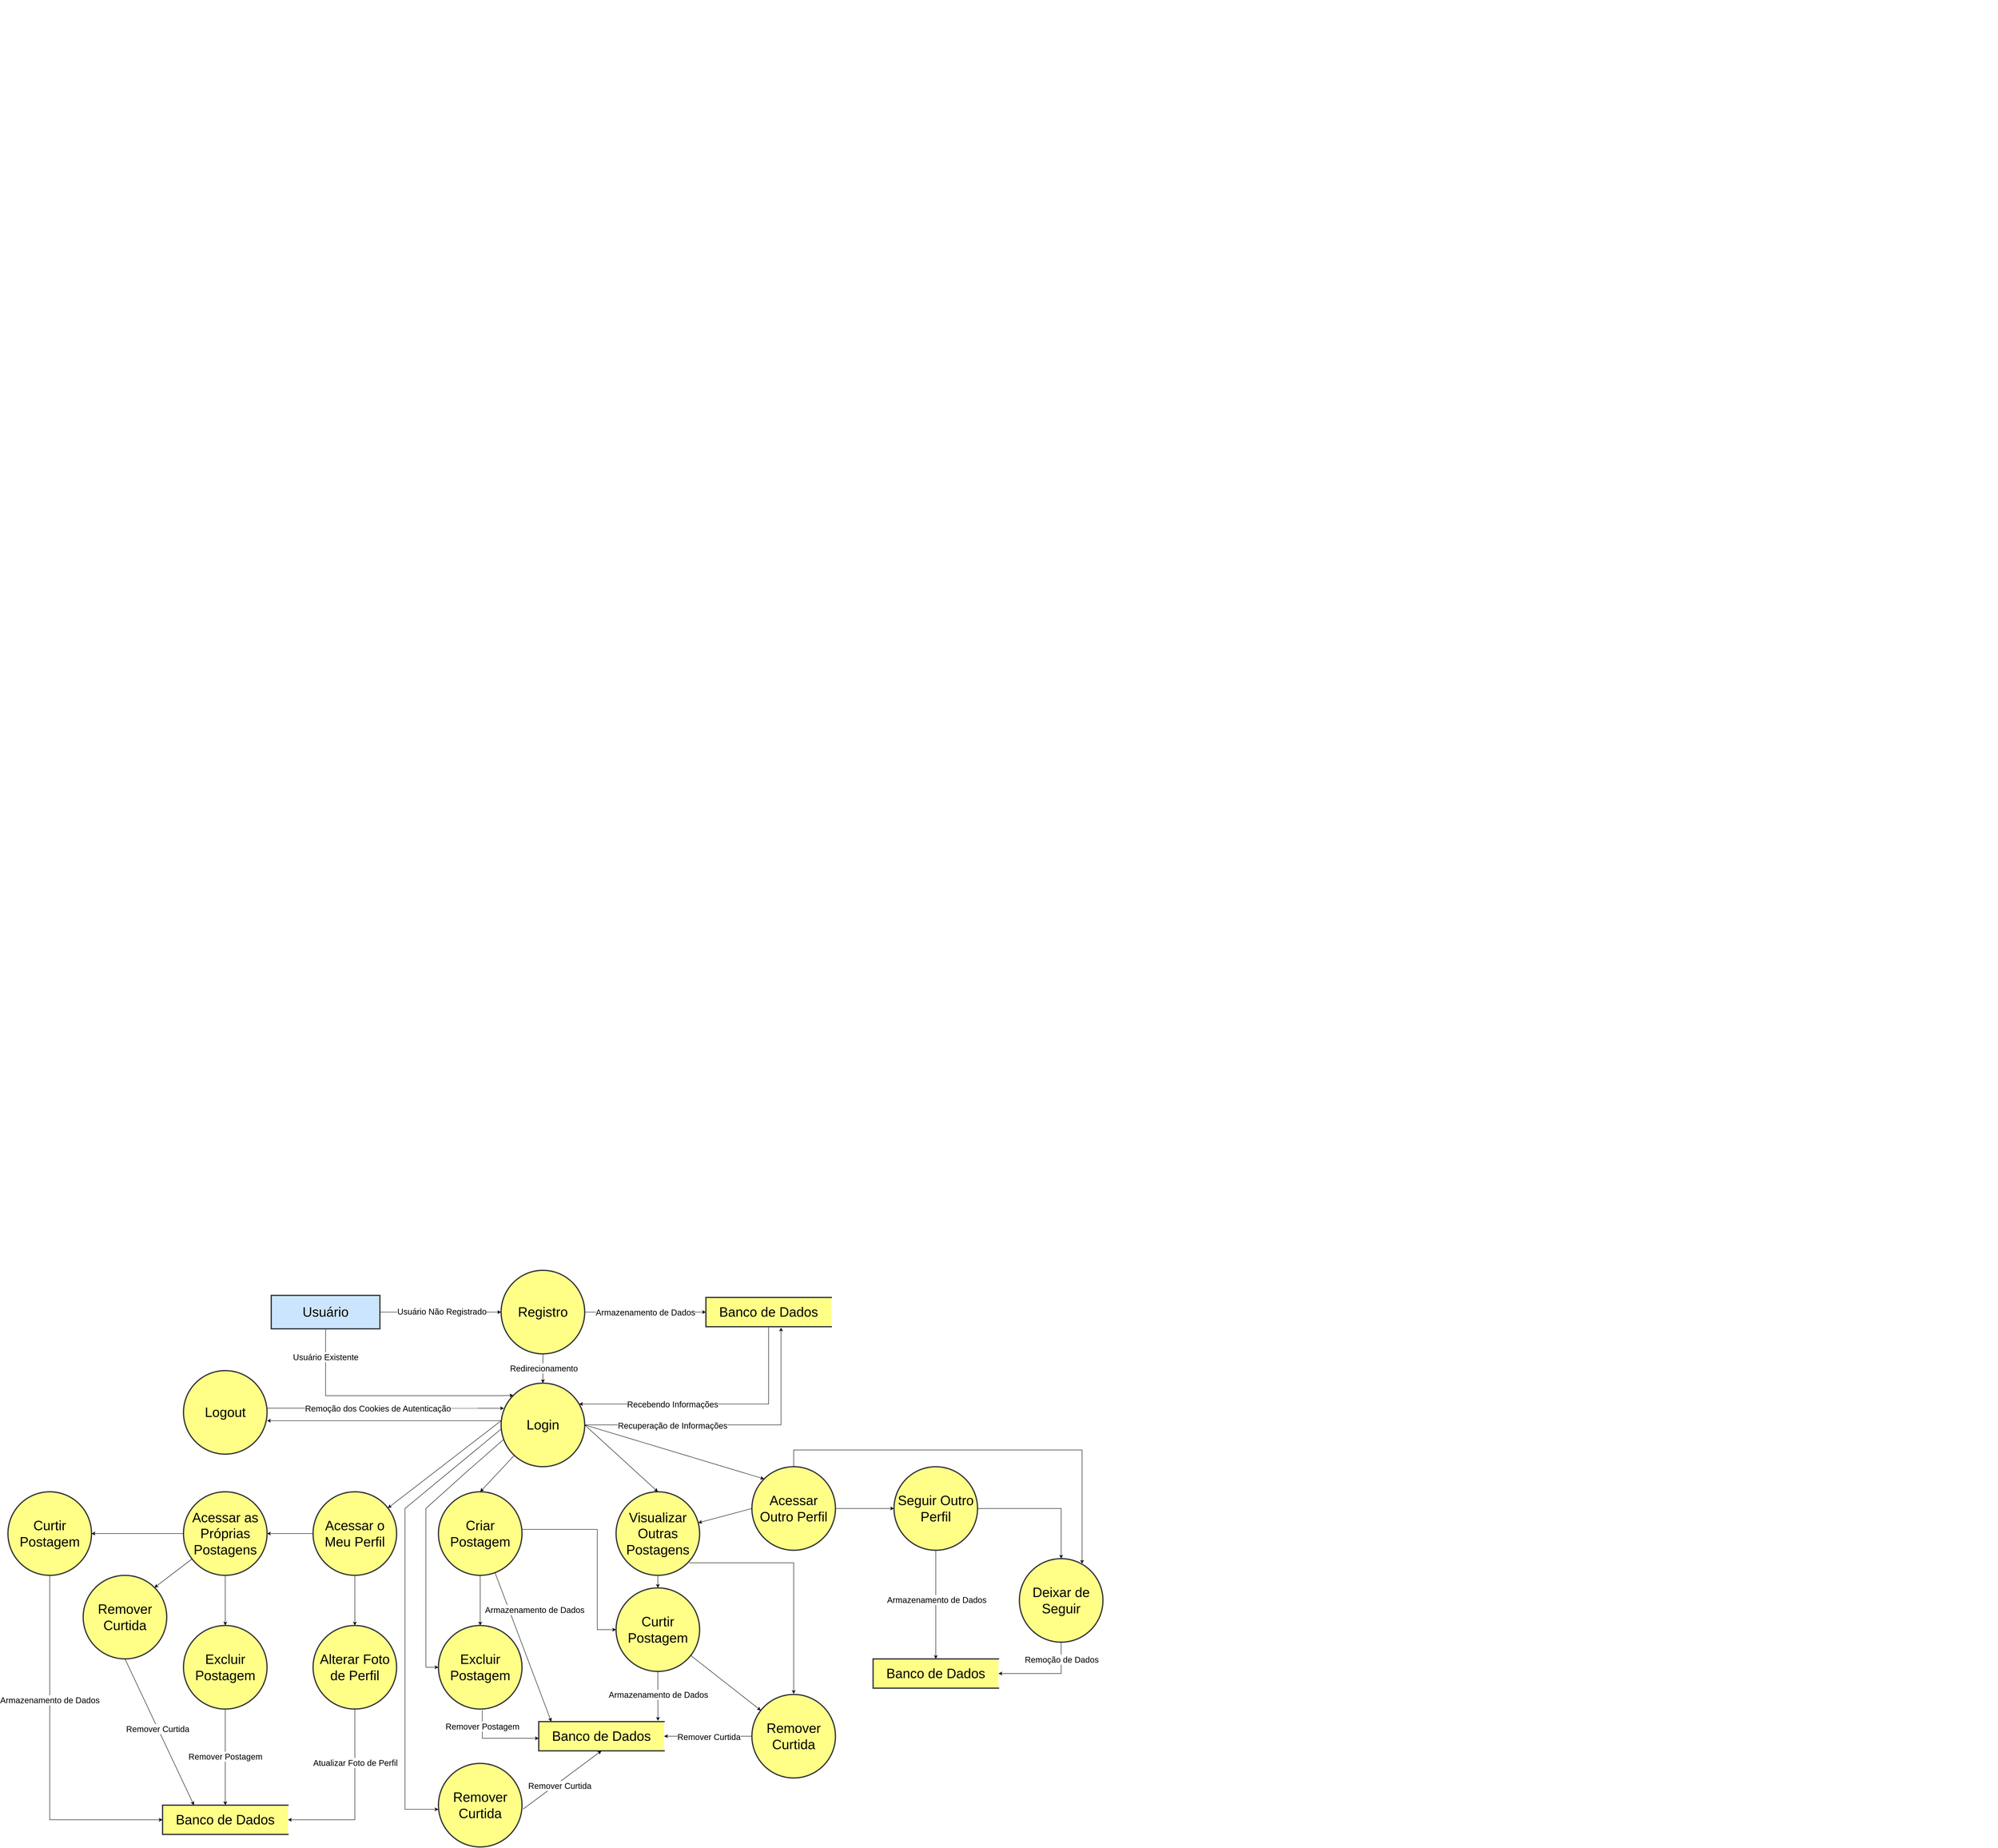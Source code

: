<mxfile version="24.8.4">
  <diagram name="Page-1" id="aCUoTUS-z-20jltxeiBX">
    <mxGraphModel dx="7475" dy="2080" grid="1" gridSize="10" guides="1" tooltips="1" connect="1" arrows="1" fold="1" page="1" pageScale="1" pageWidth="850" pageHeight="1100" math="0" shadow="0">
      <root>
        <mxCell id="0" />
        <mxCell id="1" parent="0" />
        <mxCell id="vLmUpz1jAhk_XsVfe2ap-39" value="&amp;nbsp;" style="text;whiteSpace=wrap;html=1;" parent="1" vertex="1">
          <mxGeometry x="40" y="10" width="40" height="40" as="geometry" />
        </mxCell>
        <mxCell id="GkCeSSy5X3w6YveUIObA-11" style="edgeStyle=orthogonalEdgeStyle;rounded=0;orthogonalLoop=1;jettySize=auto;html=1;entryX=0;entryY=0.5;entryDx=0;entryDy=0;" parent="1" source="GkCeSSy5X3w6YveUIObA-8" target="GkCeSSy5X3w6YveUIObA-9" edge="1">
          <mxGeometry relative="1" as="geometry" />
        </mxCell>
        <mxCell id="GkCeSSy5X3w6YveUIObA-12" value="&lt;font style=&quot;font-size: 20px;&quot;&gt;Usuário Não Registrado&lt;br&gt;&lt;/font&gt;" style="edgeLabel;html=1;align=center;verticalAlign=middle;resizable=0;points=[];" parent="GkCeSSy5X3w6YveUIObA-11" vertex="1" connectable="0">
          <mxGeometry x="0.021" y="2" relative="1" as="geometry">
            <mxPoint as="offset" />
          </mxGeometry>
        </mxCell>
        <mxCell id="GkCeSSy5X3w6YveUIObA-19" style="edgeStyle=orthogonalEdgeStyle;rounded=0;orthogonalLoop=1;jettySize=auto;html=1;entryX=0;entryY=0;entryDx=0;entryDy=0;" parent="1" source="GkCeSSy5X3w6YveUIObA-8" target="GkCeSSy5X3w6YveUIObA-16" edge="1">
          <mxGeometry relative="1" as="geometry">
            <mxPoint x="-2900" y="3410" as="targetPoint" />
            <Array as="points">
              <mxPoint x="-3310" y="3350" />
              <mxPoint x="-2890" y="3350" />
            </Array>
          </mxGeometry>
        </mxCell>
        <mxCell id="GkCeSSy5X3w6YveUIObA-20" value="&lt;font style=&quot;font-size: 20px;&quot;&gt;Usuário Existente&lt;/font&gt;" style="edgeLabel;html=1;align=center;verticalAlign=middle;resizable=0;points=[];" parent="GkCeSSy5X3w6YveUIObA-19" vertex="1" connectable="0">
          <mxGeometry x="-0.78" relative="1" as="geometry">
            <mxPoint as="offset" />
          </mxGeometry>
        </mxCell>
        <mxCell id="GkCeSSy5X3w6YveUIObA-8" value="&lt;font style=&quot;font-size: 32px;&quot;&gt;Usuário&lt;/font&gt;" style="html=1;dashed=0;whiteSpace=wrap;strokeWidth=3;fillColor=#cce5ff;strokeColor=#36393d;" parent="1" vertex="1">
          <mxGeometry x="-3440" y="3110" width="260" height="80" as="geometry" />
        </mxCell>
        <mxCell id="GkCeSSy5X3w6YveUIObA-13" style="edgeStyle=orthogonalEdgeStyle;rounded=0;orthogonalLoop=1;jettySize=auto;html=1;entryX=0;entryY=0.5;entryDx=0;entryDy=0;" parent="1" source="GkCeSSy5X3w6YveUIObA-9" target="GkCeSSy5X3w6YveUIObA-10" edge="1">
          <mxGeometry relative="1" as="geometry" />
        </mxCell>
        <mxCell id="GkCeSSy5X3w6YveUIObA-14" value="&lt;font style=&quot;font-size: 20px;&quot;&gt;Armazenamento de Dados&lt;/font&gt;" style="edgeLabel;html=1;align=center;verticalAlign=middle;resizable=0;points=[];" parent="GkCeSSy5X3w6YveUIObA-13" vertex="1" connectable="0">
          <mxGeometry x="-0.002" relative="1" as="geometry">
            <mxPoint as="offset" />
          </mxGeometry>
        </mxCell>
        <mxCell id="GkCeSSy5X3w6YveUIObA-105" style="edgeStyle=orthogonalEdgeStyle;rounded=0;orthogonalLoop=1;jettySize=auto;html=1;entryX=0.5;entryY=0;entryDx=0;entryDy=0;" parent="1" source="GkCeSSy5X3w6YveUIObA-9" target="GkCeSSy5X3w6YveUIObA-16" edge="1">
          <mxGeometry relative="1" as="geometry" />
        </mxCell>
        <mxCell id="GkCeSSy5X3w6YveUIObA-106" value="&lt;font style=&quot;font-size: 20px;&quot;&gt;Redirecionamento&lt;/font&gt;" style="edgeLabel;html=1;align=center;verticalAlign=middle;resizable=0;points=[];" parent="GkCeSSy5X3w6YveUIObA-105" vertex="1" connectable="0">
          <mxGeometry x="-0.03" y="2" relative="1" as="geometry">
            <mxPoint as="offset" />
          </mxGeometry>
        </mxCell>
        <mxCell id="GkCeSSy5X3w6YveUIObA-9" value="&lt;font style=&quot;font-size: 32px;&quot;&gt;Registro&lt;/font&gt;" style="ellipse;whiteSpace=wrap;html=1;aspect=fixed;strokeWidth=3;fillColor=#ffff88;strokeColor=#36393d;" parent="1" vertex="1">
          <mxGeometry x="-2890" y="3050" width="200" height="200" as="geometry" />
        </mxCell>
        <mxCell id="GkCeSSy5X3w6YveUIObA-23" style="edgeStyle=orthogonalEdgeStyle;rounded=0;orthogonalLoop=1;jettySize=auto;html=1;" parent="1" source="GkCeSSy5X3w6YveUIObA-10" target="GkCeSSy5X3w6YveUIObA-16" edge="1">
          <mxGeometry relative="1" as="geometry">
            <mxPoint x="-2650" y="3370" as="targetPoint" />
            <Array as="points">
              <mxPoint x="-2250" y="3370" />
            </Array>
          </mxGeometry>
        </mxCell>
        <mxCell id="GkCeSSy5X3w6YveUIObA-25" value="&lt;font style=&quot;font-size: 20px;&quot;&gt;Recebendo Informações&lt;/font&gt;" style="edgeLabel;html=1;align=center;verticalAlign=middle;resizable=0;points=[];" parent="GkCeSSy5X3w6YveUIObA-23" vertex="1" connectable="0">
          <mxGeometry x="0.292" relative="1" as="geometry">
            <mxPoint x="-3" as="offset" />
          </mxGeometry>
        </mxCell>
        <mxCell id="GkCeSSy5X3w6YveUIObA-10" value="&lt;font style=&quot;font-size: 32px;&quot;&gt;Banco de Dados&lt;br&gt;&lt;/font&gt;" style="html=1;dashed=0;whiteSpace=wrap;shape=partialRectangle;right=0;strokeWidth=3;fillColor=#ffff88;strokeColor=#36393d;" parent="1" vertex="1">
          <mxGeometry x="-2400" y="3115" width="300" height="70" as="geometry" />
        </mxCell>
        <mxCell id="GkCeSSy5X3w6YveUIObA-21" style="edgeStyle=orthogonalEdgeStyle;rounded=0;orthogonalLoop=1;jettySize=auto;html=1;entryX=0.599;entryY=1.03;entryDx=0;entryDy=0;entryPerimeter=0;" parent="1" source="GkCeSSy5X3w6YveUIObA-16" target="GkCeSSy5X3w6YveUIObA-10" edge="1">
          <mxGeometry relative="1" as="geometry">
            <mxPoint x="-2220" y="3190" as="targetPoint" />
          </mxGeometry>
        </mxCell>
        <mxCell id="GkCeSSy5X3w6YveUIObA-22" value="&lt;font style=&quot;font-size: 20px;&quot;&gt;Recuperação de Informações&lt;br&gt;&lt;/font&gt;" style="edgeLabel;html=1;align=center;verticalAlign=middle;resizable=0;points=[];" parent="GkCeSSy5X3w6YveUIObA-21" vertex="1" connectable="0">
          <mxGeometry x="-0.402" y="-1" relative="1" as="geometry">
            <mxPoint as="offset" />
          </mxGeometry>
        </mxCell>
        <mxCell id="GkCeSSy5X3w6YveUIObA-16" value="&lt;font style=&quot;font-size: 32px;&quot;&gt;Login&lt;br&gt;&lt;/font&gt;" style="ellipse;whiteSpace=wrap;html=1;aspect=fixed;strokeWidth=3;fillColor=#ffff88;strokeColor=#36393d;" parent="1" vertex="1">
          <mxGeometry x="-2890" y="3320" width="200" height="200" as="geometry" />
        </mxCell>
        <mxCell id="GkCeSSy5X3w6YveUIObA-117" style="edgeStyle=orthogonalEdgeStyle;rounded=0;orthogonalLoop=1;jettySize=auto;html=1;" parent="1" source="GkCeSSy5X3w6YveUIObA-26" target="GkCeSSy5X3w6YveUIObA-116" edge="1">
          <mxGeometry relative="1" as="geometry" />
        </mxCell>
        <mxCell id="GkCeSSy5X3w6YveUIObA-26" value="&lt;font style=&quot;font-size: 32px;&quot;&gt;Criar Postagem&lt;br&gt;&lt;/font&gt;" style="ellipse;whiteSpace=wrap;html=1;aspect=fixed;strokeWidth=3;fillColor=#ffff88;strokeColor=#36393d;" parent="1" vertex="1">
          <mxGeometry x="-3040" y="3580" width="200" height="200" as="geometry" />
        </mxCell>
        <mxCell id="GkCeSSy5X3w6YveUIObA-123" style="edgeStyle=orthogonalEdgeStyle;rounded=0;orthogonalLoop=1;jettySize=auto;html=1;entryX=0.5;entryY=0;entryDx=0;entryDy=0;" parent="1" source="GkCeSSy5X3w6YveUIObA-27" target="GkCeSSy5X3w6YveUIObA-29" edge="1">
          <mxGeometry relative="1" as="geometry" />
        </mxCell>
        <mxCell id="GkCeSSy5X3w6YveUIObA-27" value="&lt;font style=&quot;font-size: 32px;&quot;&gt;Visualizar Outras Postagens &lt;br&gt;&lt;/font&gt;" style="ellipse;whiteSpace=wrap;html=1;aspect=fixed;strokeWidth=3;fillColor=#ffff88;strokeColor=#36393d;" parent="1" vertex="1">
          <mxGeometry x="-2615" y="3580" width="200" height="200" as="geometry" />
        </mxCell>
        <mxCell id="GkCeSSy5X3w6YveUIObA-29" value="&lt;font style=&quot;font-size: 32px;&quot;&gt;Curtir Postagem&lt;br&gt;&lt;/font&gt;" style="ellipse;whiteSpace=wrap;html=1;aspect=fixed;strokeWidth=3;fillColor=#ffff88;strokeColor=#36393d;" parent="1" vertex="1">
          <mxGeometry x="-2615" y="3810" width="200" height="200" as="geometry" />
        </mxCell>
        <mxCell id="GkCeSSy5X3w6YveUIObA-45" style="edgeStyle=orthogonalEdgeStyle;rounded=0;orthogonalLoop=1;jettySize=auto;html=1;entryX=1;entryY=0.5;entryDx=0;entryDy=0;" parent="1" source="GkCeSSy5X3w6YveUIObA-30" target="GkCeSSy5X3w6YveUIObA-31" edge="1">
          <mxGeometry relative="1" as="geometry" />
        </mxCell>
        <mxCell id="GkCeSSy5X3w6YveUIObA-46" value="&lt;font style=&quot;font-size: 20px;&quot;&gt;Remover Curtida&lt;br&gt;&lt;/font&gt;" style="edgeLabel;html=1;align=center;verticalAlign=middle;resizable=0;points=[];" parent="GkCeSSy5X3w6YveUIObA-45" vertex="1" connectable="0">
          <mxGeometry x="-0.013" y="1" relative="1" as="geometry">
            <mxPoint as="offset" />
          </mxGeometry>
        </mxCell>
        <mxCell id="GkCeSSy5X3w6YveUIObA-30" value="&lt;font style=&quot;font-size: 32px;&quot;&gt;Remover Curtida&lt;br&gt;&lt;/font&gt;" style="ellipse;whiteSpace=wrap;html=1;aspect=fixed;strokeWidth=3;fillColor=#ffff88;strokeColor=#36393d;" parent="1" vertex="1">
          <mxGeometry x="-2290" y="4065" width="200" height="200" as="geometry" />
        </mxCell>
        <mxCell id="GkCeSSy5X3w6YveUIObA-31" value="&lt;font style=&quot;font-size: 32px;&quot;&gt;Banco de Dados&lt;br&gt;&lt;/font&gt;" style="html=1;dashed=0;whiteSpace=wrap;shape=partialRectangle;right=0;strokeWidth=3;fillColor=#ffff88;strokeColor=#36393d;" parent="1" vertex="1">
          <mxGeometry x="-2800" y="4130" width="300" height="70" as="geometry" />
        </mxCell>
        <mxCell id="GkCeSSy5X3w6YveUIObA-37" value="" style="endArrow=classic;html=1;rounded=0;entryX=0.1;entryY=0;entryDx=0;entryDy=0;entryPerimeter=0;" parent="1" source="GkCeSSy5X3w6YveUIObA-26" target="GkCeSSy5X3w6YveUIObA-31" edge="1">
          <mxGeometry width="50" height="50" relative="1" as="geometry">
            <mxPoint x="-2900" y="3880" as="sourcePoint" />
            <mxPoint x="-2850" y="3830" as="targetPoint" />
          </mxGeometry>
        </mxCell>
        <mxCell id="GkCeSSy5X3w6YveUIObA-40" value="&lt;font style=&quot;font-size: 20px;&quot;&gt;Armazenamento de Dados&lt;br&gt;&lt;/font&gt;" style="edgeLabel;html=1;align=center;verticalAlign=middle;resizable=0;points=[];" parent="GkCeSSy5X3w6YveUIObA-37" vertex="1" connectable="0">
          <mxGeometry x="-0.341" y="1" relative="1" as="geometry">
            <mxPoint x="49" y="-29" as="offset" />
          </mxGeometry>
        </mxCell>
        <mxCell id="GkCeSSy5X3w6YveUIObA-42" value="" style="endArrow=none;html=1;rounded=0;entryX=1;entryY=0.5;entryDx=0;entryDy=0;exitX=0.5;exitY=0;exitDx=0;exitDy=0;endFill=0;startArrow=classic;startFill=1;" parent="1" source="GkCeSSy5X3w6YveUIObA-27" target="GkCeSSy5X3w6YveUIObA-16" edge="1">
          <mxGeometry width="50" height="50" relative="1" as="geometry">
            <mxPoint x="-2630" y="3570" as="sourcePoint" />
            <mxPoint x="-2580" y="3520" as="targetPoint" />
          </mxGeometry>
        </mxCell>
        <mxCell id="GkCeSSy5X3w6YveUIObA-67" style="edgeStyle=orthogonalEdgeStyle;rounded=0;orthogonalLoop=1;jettySize=auto;html=1;entryX=0;entryY=0.5;entryDx=0;entryDy=0;" parent="1" source="GkCeSSy5X3w6YveUIObA-56" target="GkCeSSy5X3w6YveUIObA-59" edge="1">
          <mxGeometry relative="1" as="geometry" />
        </mxCell>
        <mxCell id="GkCeSSy5X3w6YveUIObA-56" value="&lt;font style=&quot;font-size: 32px;&quot;&gt;Acessar Outro Perfil&lt;br&gt;&lt;/font&gt;" style="ellipse;whiteSpace=wrap;html=1;aspect=fixed;strokeWidth=3;fillColor=#ffff88;strokeColor=#36393d;" parent="1" vertex="1">
          <mxGeometry x="-2290" y="3520" width="200" height="200" as="geometry" />
        </mxCell>
        <mxCell id="GkCeSSy5X3w6YveUIObA-57" value="" style="endArrow=none;html=1;rounded=0;exitX=0;exitY=0;exitDx=0;exitDy=0;startArrow=classic;startFill=1;" parent="1" source="GkCeSSy5X3w6YveUIObA-56" edge="1">
          <mxGeometry width="50" height="50" relative="1" as="geometry">
            <mxPoint x="-2470" y="3530" as="sourcePoint" />
            <mxPoint x="-2690" y="3420" as="targetPoint" />
          </mxGeometry>
        </mxCell>
        <mxCell id="GkCeSSy5X3w6YveUIObA-58" value="" style="endArrow=classic;html=1;rounded=0;exitX=0;exitY=0.5;exitDx=0;exitDy=0;" parent="1" source="GkCeSSy5X3w6YveUIObA-56" target="GkCeSSy5X3w6YveUIObA-27" edge="1">
          <mxGeometry width="50" height="50" relative="1" as="geometry">
            <mxPoint x="-2370" y="3650" as="sourcePoint" />
            <mxPoint x="-2410" y="3580" as="targetPoint" />
          </mxGeometry>
        </mxCell>
        <mxCell id="GkCeSSy5X3w6YveUIObA-62" style="edgeStyle=orthogonalEdgeStyle;rounded=0;orthogonalLoop=1;jettySize=auto;html=1;entryX=0.5;entryY=0;entryDx=0;entryDy=0;" parent="1" source="GkCeSSy5X3w6YveUIObA-59" target="GkCeSSy5X3w6YveUIObA-61" edge="1">
          <mxGeometry relative="1" as="geometry" />
        </mxCell>
        <mxCell id="GkCeSSy5X3w6YveUIObA-63" value="&lt;font style=&quot;font-size: 20px;&quot;&gt;Armazenamento de Dados&lt;br&gt;&lt;/font&gt;" style="edgeLabel;html=1;align=center;verticalAlign=middle;resizable=0;points=[];" parent="GkCeSSy5X3w6YveUIObA-62" vertex="1" connectable="0">
          <mxGeometry x="-0.098" y="2" relative="1" as="geometry">
            <mxPoint as="offset" />
          </mxGeometry>
        </mxCell>
        <mxCell id="GkCeSSy5X3w6YveUIObA-59" value="&lt;font style=&quot;font-size: 32px;&quot;&gt;Seguir Outro Perfil&lt;br&gt;&lt;/font&gt;" style="ellipse;whiteSpace=wrap;html=1;aspect=fixed;strokeWidth=3;fillColor=#ffff88;strokeColor=#36393d;" parent="1" vertex="1">
          <mxGeometry x="-1950" y="3520" width="200" height="200" as="geometry" />
        </mxCell>
        <mxCell id="GkCeSSy5X3w6YveUIObA-60" value="&lt;font style=&quot;font-size: 32px;&quot;&gt;Deixar de Seguir&lt;br&gt;&lt;/font&gt;" style="ellipse;whiteSpace=wrap;html=1;aspect=fixed;strokeWidth=3;fillColor=#ffff88;strokeColor=#36393d;" parent="1" vertex="1">
          <mxGeometry x="-1650" y="3740" width="200" height="200" as="geometry" />
        </mxCell>
        <mxCell id="GkCeSSy5X3w6YveUIObA-61" value="&lt;font style=&quot;font-size: 32px;&quot;&gt;Banco de Dados&lt;br&gt;&lt;/font&gt;" style="html=1;dashed=0;whiteSpace=wrap;shape=partialRectangle;right=0;strokeWidth=3;fillColor=#ffff88;strokeColor=#36393d;" parent="1" vertex="1">
          <mxGeometry x="-2000" y="3980" width="300" height="70" as="geometry" />
        </mxCell>
        <mxCell id="GkCeSSy5X3w6YveUIObA-68" value="" style="endArrow=classic;html=1;rounded=0;exitX=1;exitY=0.5;exitDx=0;exitDy=0;entryX=0.5;entryY=0;entryDx=0;entryDy=0;" parent="1" source="GkCeSSy5X3w6YveUIObA-59" target="GkCeSSy5X3w6YveUIObA-60" edge="1">
          <mxGeometry width="50" height="50" relative="1" as="geometry">
            <mxPoint x="-1600" y="3640" as="sourcePoint" />
            <mxPoint x="-1550" y="3590" as="targetPoint" />
            <Array as="points">
              <mxPoint x="-1550" y="3620" />
            </Array>
          </mxGeometry>
        </mxCell>
        <mxCell id="GkCeSSy5X3w6YveUIObA-69" value="" style="endArrow=classic;html=1;rounded=0;entryX=1;entryY=0.5;entryDx=0;entryDy=0;exitX=0.5;exitY=1;exitDx=0;exitDy=0;" parent="1" source="GkCeSSy5X3w6YveUIObA-60" target="GkCeSSy5X3w6YveUIObA-61" edge="1">
          <mxGeometry width="50" height="50" relative="1" as="geometry">
            <mxPoint x="-1590" y="4040" as="sourcePoint" />
            <mxPoint x="-1540" y="3990" as="targetPoint" />
            <Array as="points">
              <mxPoint x="-1550" y="4015" />
            </Array>
          </mxGeometry>
        </mxCell>
        <mxCell id="GkCeSSy5X3w6YveUIObA-70" value="&lt;font style=&quot;font-size: 20px;&quot;&gt;Remoção de Dados&lt;br&gt;&lt;/font&gt;" style="edgeLabel;html=1;align=center;verticalAlign=middle;resizable=0;points=[];" parent="GkCeSSy5X3w6YveUIObA-69" vertex="1" connectable="0">
          <mxGeometry x="-0.636" y="1" relative="1" as="geometry">
            <mxPoint as="offset" />
          </mxGeometry>
        </mxCell>
        <mxCell id="GkCeSSy5X3w6YveUIObA-71" value="&amp;nbsp;" style="text;whiteSpace=wrap;html=1;" parent="1" vertex="1">
          <mxGeometry x="650" y="10" width="40" height="40" as="geometry" />
        </mxCell>
        <mxCell id="GkCeSSy5X3w6YveUIObA-80" style="edgeStyle=orthogonalEdgeStyle;rounded=0;orthogonalLoop=1;jettySize=auto;html=1;entryX=0.5;entryY=0;entryDx=0;entryDy=0;" parent="1" source="GkCeSSy5X3w6YveUIObA-72" target="GkCeSSy5X3w6YveUIObA-75" edge="1">
          <mxGeometry relative="1" as="geometry" />
        </mxCell>
        <mxCell id="GkCeSSy5X3w6YveUIObA-84" style="edgeStyle=orthogonalEdgeStyle;rounded=0;orthogonalLoop=1;jettySize=auto;html=1;entryX=1;entryY=0.5;entryDx=0;entryDy=0;" parent="1" source="GkCeSSy5X3w6YveUIObA-72" target="GkCeSSy5X3w6YveUIObA-73" edge="1">
          <mxGeometry relative="1" as="geometry" />
        </mxCell>
        <mxCell id="GkCeSSy5X3w6YveUIObA-72" value="&lt;font style=&quot;font-size: 32px;&quot;&gt;Acessar o Meu Perfil&lt;/font&gt;" style="ellipse;whiteSpace=wrap;html=1;aspect=fixed;strokeWidth=3;fillColor=#ffff88;strokeColor=#36393d;" parent="1" vertex="1">
          <mxGeometry x="-3340" y="3580" width="200" height="200" as="geometry" />
        </mxCell>
        <mxCell id="GkCeSSy5X3w6YveUIObA-89" style="edgeStyle=orthogonalEdgeStyle;rounded=0;orthogonalLoop=1;jettySize=auto;html=1;entryX=0.5;entryY=0;entryDx=0;entryDy=0;" parent="1" source="GkCeSSy5X3w6YveUIObA-73" target="GkCeSSy5X3w6YveUIObA-88" edge="1">
          <mxGeometry relative="1" as="geometry" />
        </mxCell>
        <mxCell id="GkCeSSy5X3w6YveUIObA-73" value="&lt;font style=&quot;font-size: 32px;&quot;&gt;Acessar&lt;/font&gt;&lt;font style=&quot;font-size: 32px;&quot;&gt; as Próprias Postagens&lt;br&gt;&lt;/font&gt;" style="ellipse;whiteSpace=wrap;html=1;aspect=fixed;strokeWidth=3;fillColor=#ffff88;strokeColor=#36393d;" parent="1" vertex="1">
          <mxGeometry x="-3650" y="3580" width="200" height="200" as="geometry" />
        </mxCell>
        <mxCell id="GkCeSSy5X3w6YveUIObA-74" value="&lt;font style=&quot;font-size: 32px;&quot;&gt;Banco de Dados&lt;br&gt;&lt;/font&gt;" style="html=1;dashed=0;whiteSpace=wrap;shape=partialRectangle;right=0;strokeWidth=3;fillColor=#ffff88;strokeColor=#36393d;" parent="1" vertex="1">
          <mxGeometry x="-3700" y="4330" width="300" height="70" as="geometry" />
        </mxCell>
        <mxCell id="GkCeSSy5X3w6YveUIObA-75" value="&lt;font style=&quot;font-size: 32px;&quot;&gt;Alterar Foto de Perfil&lt;br&gt;&lt;/font&gt;" style="ellipse;whiteSpace=wrap;html=1;aspect=fixed;strokeWidth=3;fillColor=#ffff88;strokeColor=#36393d;" parent="1" vertex="1">
          <mxGeometry x="-3340" y="3900" width="200" height="200" as="geometry" />
        </mxCell>
        <mxCell id="GkCeSSy5X3w6YveUIObA-76" value="&lt;font style=&quot;font-size: 32px;&quot;&gt;Curtir Postagem&lt;br&gt;&lt;/font&gt;" style="ellipse;whiteSpace=wrap;html=1;aspect=fixed;strokeWidth=3;fillColor=#ffff88;strokeColor=#36393d;" parent="1" vertex="1">
          <mxGeometry x="-4070" y="3580" width="200" height="200" as="geometry" />
        </mxCell>
        <mxCell id="GkCeSSy5X3w6YveUIObA-77" value="&lt;font style=&quot;font-size: 32px;&quot;&gt;Remover Curtida&lt;br&gt;&lt;/font&gt;" style="ellipse;whiteSpace=wrap;html=1;aspect=fixed;strokeWidth=3;fillColor=#ffff88;strokeColor=#36393d;" parent="1" vertex="1">
          <mxGeometry x="-3890" y="3780" width="200" height="200" as="geometry" />
        </mxCell>
        <mxCell id="GkCeSSy5X3w6YveUIObA-78" value="" style="endArrow=classic;html=1;rounded=0;" parent="1" target="GkCeSSy5X3w6YveUIObA-72" edge="1">
          <mxGeometry width="50" height="50" relative="1" as="geometry">
            <mxPoint x="-2890" y="3410" as="sourcePoint" />
            <mxPoint x="-3050" y="3510" as="targetPoint" />
          </mxGeometry>
        </mxCell>
        <mxCell id="GkCeSSy5X3w6YveUIObA-90" style="edgeStyle=orthogonalEdgeStyle;rounded=0;orthogonalLoop=1;jettySize=auto;html=1;entryX=0.5;entryY=0;entryDx=0;entryDy=0;" parent="1" source="GkCeSSy5X3w6YveUIObA-88" target="GkCeSSy5X3w6YveUIObA-74" edge="1">
          <mxGeometry relative="1" as="geometry" />
        </mxCell>
        <mxCell id="GkCeSSy5X3w6YveUIObA-91" value="&lt;font style=&quot;font-size: 20px;&quot;&gt;Remover Postagem&lt;/font&gt;" style="edgeLabel;html=1;align=center;verticalAlign=middle;resizable=0;points=[];" parent="GkCeSSy5X3w6YveUIObA-90" vertex="1" connectable="0">
          <mxGeometry x="-0.02" y="-2" relative="1" as="geometry">
            <mxPoint x="2" as="offset" />
          </mxGeometry>
        </mxCell>
        <mxCell id="GkCeSSy5X3w6YveUIObA-88" value="&lt;font style=&quot;font-size: 32px;&quot;&gt;Excluir Postagem&lt;br&gt;&lt;/font&gt;" style="ellipse;whiteSpace=wrap;html=1;aspect=fixed;strokeWidth=3;fillColor=#ffff88;strokeColor=#36393d;" parent="1" vertex="1">
          <mxGeometry x="-3650" y="3900" width="200" height="200" as="geometry" />
        </mxCell>
        <mxCell id="GkCeSSy5X3w6YveUIObA-93" value="" style="endArrow=none;html=1;rounded=0;entryX=0.5;entryY=1;entryDx=0;entryDy=0;exitX=1;exitY=0.5;exitDx=0;exitDy=0;startArrow=classic;startFill=1;" parent="1" source="GkCeSSy5X3w6YveUIObA-74" target="GkCeSSy5X3w6YveUIObA-75" edge="1">
          <mxGeometry width="50" height="50" relative="1" as="geometry">
            <mxPoint x="-3320" y="4370" as="sourcePoint" />
            <mxPoint x="-3270" y="4320" as="targetPoint" />
            <Array as="points">
              <mxPoint x="-3240" y="4365" />
            </Array>
          </mxGeometry>
        </mxCell>
        <mxCell id="GkCeSSy5X3w6YveUIObA-94" value="&lt;font style=&quot;font-size: 20px;&quot;&gt;Atualizar Foto de Perfil&lt;br&gt;&lt;/font&gt;" style="edgeLabel;html=1;align=center;verticalAlign=middle;resizable=0;points=[];" parent="GkCeSSy5X3w6YveUIObA-93" vertex="1" connectable="0">
          <mxGeometry x="0.401" y="-1" relative="1" as="geometry">
            <mxPoint as="offset" />
          </mxGeometry>
        </mxCell>
        <mxCell id="GkCeSSy5X3w6YveUIObA-95" value="" style="endArrow=none;html=1;rounded=0;endFill=0;startArrow=classic;startFill=1;" parent="1" source="GkCeSSy5X3w6YveUIObA-76" target="GkCeSSy5X3w6YveUIObA-73" edge="1">
          <mxGeometry width="50" height="50" relative="1" as="geometry">
            <mxPoint x="-3760" y="3790" as="sourcePoint" />
            <mxPoint x="-3710" y="3740" as="targetPoint" />
          </mxGeometry>
        </mxCell>
        <mxCell id="GkCeSSy5X3w6YveUIObA-101" value="&lt;font style=&quot;font-size: 32px;&quot;&gt;Logout&lt;/font&gt;" style="ellipse;whiteSpace=wrap;html=1;aspect=fixed;strokeWidth=3;fillColor=#ffff88;strokeColor=#36393d;" parent="1" vertex="1">
          <mxGeometry x="-3650" y="3290" width="200" height="200" as="geometry" />
        </mxCell>
        <mxCell id="GkCeSSy5X3w6YveUIObA-102" value="" style="endArrow=classic;html=1;rounded=0;entryX=1;entryY=0.6;entryDx=0;entryDy=0;entryPerimeter=0;" parent="1" target="GkCeSSy5X3w6YveUIObA-101" edge="1">
          <mxGeometry width="50" height="50" relative="1" as="geometry">
            <mxPoint x="-2890" y="3410" as="sourcePoint" />
            <mxPoint x="-3330" y="3420" as="targetPoint" />
          </mxGeometry>
        </mxCell>
        <mxCell id="GkCeSSy5X3w6YveUIObA-103" value="" style="endArrow=classic;html=1;rounded=0;exitX=1;exitY=0.45;exitDx=0;exitDy=0;exitPerimeter=0;entryX=0.033;entryY=0.301;entryDx=0;entryDy=0;entryPerimeter=0;" parent="1" source="GkCeSSy5X3w6YveUIObA-101" target="GkCeSSy5X3w6YveUIObA-16" edge="1">
          <mxGeometry width="50" height="50" relative="1" as="geometry">
            <mxPoint x="-3420" y="3380" as="sourcePoint" />
            <mxPoint x="-2900" y="3380" as="targetPoint" />
          </mxGeometry>
        </mxCell>
        <mxCell id="GkCeSSy5X3w6YveUIObA-104" value="&lt;font style=&quot;font-size: 20px;&quot;&gt;Remoção dos Cookies de Autenticação&lt;br&gt;&lt;/font&gt;" style="edgeLabel;html=1;align=center;verticalAlign=middle;resizable=0;points=[];" parent="GkCeSSy5X3w6YveUIObA-103" vertex="1" connectable="0">
          <mxGeometry x="-0.064" relative="1" as="geometry">
            <mxPoint as="offset" />
          </mxGeometry>
        </mxCell>
        <mxCell id="GkCeSSy5X3w6YveUIObA-109" value="" style="endArrow=classic;html=1;rounded=0;entryX=1;entryY=0;entryDx=0;entryDy=0;" parent="1" source="GkCeSSy5X3w6YveUIObA-73" target="GkCeSSy5X3w6YveUIObA-77" edge="1">
          <mxGeometry width="50" height="50" relative="1" as="geometry">
            <mxPoint x="-3660" y="3780" as="sourcePoint" />
            <mxPoint x="-3650" y="3750" as="targetPoint" />
          </mxGeometry>
        </mxCell>
        <mxCell id="GkCeSSy5X3w6YveUIObA-110" value="" style="endArrow=none;html=1;rounded=0;entryX=0.5;entryY=1;entryDx=0;entryDy=0;exitX=0;exitY=0.5;exitDx=0;exitDy=0;endFill=0;startArrow=classic;startFill=1;" parent="1" source="GkCeSSy5X3w6YveUIObA-74" target="GkCeSSy5X3w6YveUIObA-76" edge="1">
          <mxGeometry width="50" height="50" relative="1" as="geometry">
            <mxPoint x="-3970" y="4350" as="sourcePoint" />
            <mxPoint x="-3950" y="3890" as="targetPoint" />
            <Array as="points">
              <mxPoint x="-3970" y="4365" />
            </Array>
          </mxGeometry>
        </mxCell>
        <mxCell id="GkCeSSy5X3w6YveUIObA-111" value="&lt;font style=&quot;font-size: 20px;&quot;&gt;Armazenamento de Dados&lt;br&gt;&lt;/font&gt;" style="edgeLabel;html=1;align=center;verticalAlign=middle;resizable=0;points=[];" parent="GkCeSSy5X3w6YveUIObA-110" vertex="1" connectable="0">
          <mxGeometry x="0.301" relative="1" as="geometry">
            <mxPoint y="-1" as="offset" />
          </mxGeometry>
        </mxCell>
        <mxCell id="GkCeSSy5X3w6YveUIObA-112" value="" style="endArrow=none;html=1;rounded=0;entryX=0.5;entryY=1;entryDx=0;entryDy=0;exitX=0.25;exitY=0;exitDx=0;exitDy=0;endFill=0;startArrow=classic;startFill=1;" parent="1" source="GkCeSSy5X3w6YveUIObA-74" target="GkCeSSy5X3w6YveUIObA-77" edge="1">
          <mxGeometry width="50" height="50" relative="1" as="geometry">
            <mxPoint x="-3760" y="4090" as="sourcePoint" />
            <mxPoint x="-3710" y="4040" as="targetPoint" />
          </mxGeometry>
        </mxCell>
        <mxCell id="GkCeSSy5X3w6YveUIObA-113" value="&lt;font style=&quot;font-size: 20px;&quot;&gt;Remover Curtida&lt;br&gt;&lt;/font&gt;" style="edgeLabel;html=1;align=center;verticalAlign=middle;resizable=0;points=[];" parent="GkCeSSy5X3w6YveUIObA-112" vertex="1" connectable="0">
          <mxGeometry x="0.052" relative="1" as="geometry">
            <mxPoint y="1" as="offset" />
          </mxGeometry>
        </mxCell>
        <mxCell id="GkCeSSy5X3w6YveUIObA-115" value="" style="endArrow=classic;html=1;rounded=0;entryX=0.5;entryY=0;entryDx=0;entryDy=0;" parent="1" source="GkCeSSy5X3w6YveUIObA-16" target="GkCeSSy5X3w6YveUIObA-26" edge="1">
          <mxGeometry width="50" height="50" relative="1" as="geometry">
            <mxPoint x="-2780" y="3570" as="sourcePoint" />
            <mxPoint x="-2730" y="3520" as="targetPoint" />
          </mxGeometry>
        </mxCell>
        <mxCell id="GkCeSSy5X3w6YveUIObA-116" value="&lt;font style=&quot;font-size: 32px;&quot;&gt;Excluir Postagem&lt;br&gt;&lt;/font&gt;" style="ellipse;whiteSpace=wrap;html=1;aspect=fixed;strokeWidth=3;fillColor=#ffff88;strokeColor=#36393d;" parent="1" vertex="1">
          <mxGeometry x="-3040" y="3900" width="200" height="200" as="geometry" />
        </mxCell>
        <mxCell id="GkCeSSy5X3w6YveUIObA-119" value="" style="endArrow=classic;html=1;rounded=0;entryX=0;entryY=0.571;entryDx=0;entryDy=0;entryPerimeter=0;exitX=0.524;exitY=1.014;exitDx=0;exitDy=0;exitPerimeter=0;" parent="1" source="GkCeSSy5X3w6YveUIObA-116" target="GkCeSSy5X3w6YveUIObA-31" edge="1">
          <mxGeometry width="50" height="50" relative="1" as="geometry">
            <mxPoint x="-2980" y="4170" as="sourcePoint" />
            <mxPoint x="-2930" y="4120" as="targetPoint" />
            <Array as="points">
              <mxPoint x="-2935" y="4170" />
            </Array>
          </mxGeometry>
        </mxCell>
        <mxCell id="GkCeSSy5X3w6YveUIObA-120" value="&lt;font style=&quot;font-size: 20px;&quot;&gt;Remover Postagem&lt;br&gt;&lt;/font&gt;" style="edgeLabel;html=1;align=center;verticalAlign=middle;resizable=0;points=[];" parent="GkCeSSy5X3w6YveUIObA-119" vertex="1" connectable="0">
          <mxGeometry x="-0.626" relative="1" as="geometry">
            <mxPoint as="offset" />
          </mxGeometry>
        </mxCell>
        <mxCell id="GkCeSSy5X3w6YveUIObA-122" value="" style="endArrow=classic;html=1;rounded=0;exitX=1;exitY=0.45;exitDx=0;exitDy=0;exitPerimeter=0;entryX=0;entryY=0.5;entryDx=0;entryDy=0;" parent="1" source="GkCeSSy5X3w6YveUIObA-26" target="GkCeSSy5X3w6YveUIObA-29" edge="1">
          <mxGeometry width="50" height="50" relative="1" as="geometry">
            <mxPoint x="-2770" y="3720" as="sourcePoint" />
            <mxPoint x="-2720" y="3670" as="targetPoint" />
            <Array as="points">
              <mxPoint x="-2660" y="3670" />
              <mxPoint x="-2660" y="3910" />
            </Array>
          </mxGeometry>
        </mxCell>
        <mxCell id="GkCeSSy5X3w6YveUIObA-124" style="edgeStyle=orthogonalEdgeStyle;rounded=0;orthogonalLoop=1;jettySize=auto;html=1;entryX=0.951;entryY=-0.028;entryDx=0;entryDy=0;entryPerimeter=0;" parent="1" source="GkCeSSy5X3w6YveUIObA-29" target="GkCeSSy5X3w6YveUIObA-31" edge="1">
          <mxGeometry relative="1" as="geometry" />
        </mxCell>
        <mxCell id="GkCeSSy5X3w6YveUIObA-125" value="&lt;font style=&quot;font-size: 20px;&quot;&gt;Armazenamento de Dados&lt;br&gt;&lt;/font&gt;" style="edgeLabel;html=1;align=center;verticalAlign=middle;resizable=0;points=[];" parent="GkCeSSy5X3w6YveUIObA-124" vertex="1" connectable="0">
          <mxGeometry x="-0.097" y="1" relative="1" as="geometry">
            <mxPoint y="1" as="offset" />
          </mxGeometry>
        </mxCell>
        <mxCell id="GkCeSSy5X3w6YveUIObA-126" value="" style="endArrow=classic;html=1;rounded=0;" parent="1" source="GkCeSSy5X3w6YveUIObA-29" target="GkCeSSy5X3w6YveUIObA-30" edge="1">
          <mxGeometry width="50" height="50" relative="1" as="geometry">
            <mxPoint x="-2380" y="4040" as="sourcePoint" />
            <mxPoint x="-2330" y="3990" as="targetPoint" />
          </mxGeometry>
        </mxCell>
        <mxCell id="GkCeSSy5X3w6YveUIObA-128" value="" style="endArrow=classic;html=1;rounded=0;exitX=0.875;exitY=0.85;exitDx=0;exitDy=0;exitPerimeter=0;entryX=0.5;entryY=-0.007;entryDx=0;entryDy=0;entryPerimeter=0;" parent="1" source="GkCeSSy5X3w6YveUIObA-27" target="GkCeSSy5X3w6YveUIObA-30" edge="1">
          <mxGeometry width="50" height="50" relative="1" as="geometry">
            <mxPoint x="-2230" y="3910" as="sourcePoint" />
            <mxPoint x="-2190" y="4060" as="targetPoint" />
            <Array as="points">
              <mxPoint x="-2190" y="3750" />
            </Array>
          </mxGeometry>
        </mxCell>
        <mxCell id="GkCeSSy5X3w6YveUIObA-133" value="" style="endArrow=none;html=1;rounded=0;exitX=0;exitY=0.5;exitDx=0;exitDy=0;startArrow=classic;startFill=1;entryX=0.027;entryY=0.677;entryDx=0;entryDy=0;entryPerimeter=0;" parent="1" source="GkCeSSy5X3w6YveUIObA-116" target="GkCeSSy5X3w6YveUIObA-16" edge="1">
          <mxGeometry width="50" height="50" relative="1" as="geometry">
            <mxPoint x="-3090" y="4030" as="sourcePoint" />
            <mxPoint x="-2900" y="3460" as="targetPoint" />
            <Array as="points">
              <mxPoint x="-3070" y="4000" />
              <mxPoint x="-3070" y="3620" />
              <mxPoint x="-2970" y="3530" />
              <mxPoint x="-2890" y="3460" />
            </Array>
          </mxGeometry>
        </mxCell>
        <mxCell id="GkCeSSy5X3w6YveUIObA-135" value="&lt;font style=&quot;font-size: 32px;&quot;&gt;Remover Curtida&lt;br&gt;&lt;/font&gt;" style="ellipse;whiteSpace=wrap;html=1;aspect=fixed;strokeWidth=3;fillColor=#ffff88;strokeColor=#36393d;" parent="1" vertex="1">
          <mxGeometry x="-3040" y="4230" width="200" height="200" as="geometry" />
        </mxCell>
        <mxCell id="GkCeSSy5X3w6YveUIObA-138" value="" style="endArrow=none;html=1;rounded=0;entryX=0;entryY=0.55;entryDx=0;entryDy=0;entryPerimeter=0;exitX=0;exitY=0.55;exitDx=0;exitDy=0;exitPerimeter=0;startArrow=classic;startFill=1;" parent="1" source="GkCeSSy5X3w6YveUIObA-135" target="GkCeSSy5X3w6YveUIObA-16" edge="1">
          <mxGeometry width="50" height="50" relative="1" as="geometry">
            <mxPoint x="-3120" y="4340.476" as="sourcePoint" />
            <mxPoint x="-2990" y="3530" as="targetPoint" />
            <Array as="points">
              <mxPoint x="-3120" y="4340" />
              <mxPoint x="-3120" y="3620" />
            </Array>
          </mxGeometry>
        </mxCell>
        <mxCell id="GkCeSSy5X3w6YveUIObA-139" value="" style="endArrow=classic;html=1;rounded=0;exitX=1.015;exitY=0.546;exitDx=0;exitDy=0;exitPerimeter=0;entryX=0.5;entryY=1;entryDx=0;entryDy=0;" parent="1" source="GkCeSSy5X3w6YveUIObA-135" target="GkCeSSy5X3w6YveUIObA-31" edge="1">
          <mxGeometry width="50" height="50" relative="1" as="geometry">
            <mxPoint x="-2800" y="4330" as="sourcePoint" />
            <mxPoint x="-2750" y="4280" as="targetPoint" />
          </mxGeometry>
        </mxCell>
        <mxCell id="GkCeSSy5X3w6YveUIObA-140" value="&lt;font style=&quot;font-size: 20px;&quot;&gt;Remover Curtida&lt;br&gt;&lt;/font&gt;" style="edgeLabel;html=1;align=center;verticalAlign=middle;resizable=0;points=[];" parent="GkCeSSy5X3w6YveUIObA-139" vertex="1" connectable="0">
          <mxGeometry x="-0.204" y="1" relative="1" as="geometry">
            <mxPoint x="13" as="offset" />
          </mxGeometry>
        </mxCell>
        <mxCell id="GkCeSSy5X3w6YveUIObA-141" value="" style="endArrow=classic;html=1;rounded=0;exitX=0.5;exitY=0;exitDx=0;exitDy=0;entryX=0.75;entryY=0.061;entryDx=0;entryDy=0;entryPerimeter=0;endFill=1;" parent="1" source="GkCeSSy5X3w6YveUIObA-56" target="GkCeSSy5X3w6YveUIObA-60" edge="1">
          <mxGeometry width="50" height="50" relative="1" as="geometry">
            <mxPoint x="-2080" y="3500" as="sourcePoint" />
            <mxPoint x="-1500" y="3700" as="targetPoint" />
            <Array as="points">
              <mxPoint x="-2190" y="3480" />
              <mxPoint x="-1500" y="3480" />
            </Array>
          </mxGeometry>
        </mxCell>
      </root>
    </mxGraphModel>
  </diagram>
</mxfile>
